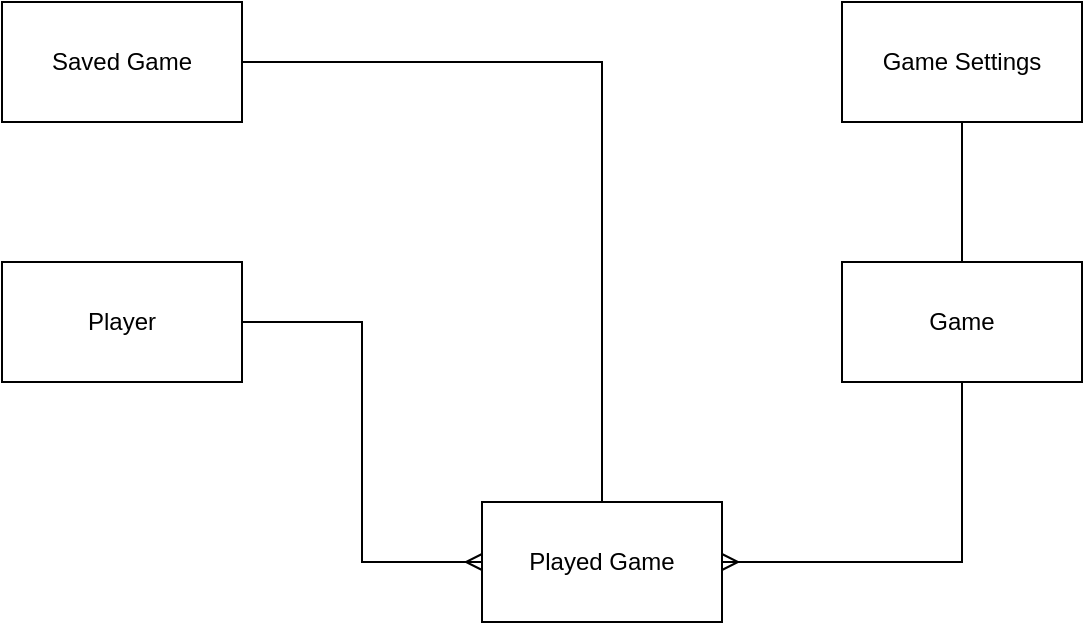 <mxfile version="16.1.2" type="device"><diagram id="Qnf85VNeTWUtFXAlK5vk" name="Page-1"><mxGraphModel dx="1038" dy="649" grid="0" gridSize="10" guides="1" tooltips="1" connect="1" arrows="1" fold="1" page="1" pageScale="1" pageWidth="1654" pageHeight="1169" math="0" shadow="0"><root><mxCell id="0"/><mxCell id="1" parent="0"/><mxCell id="9-b-FRf8x7h1NuH4a6JH-8" style="edgeStyle=orthogonalEdgeStyle;rounded=0;orthogonalLoop=1;jettySize=auto;html=1;entryX=0;entryY=0.5;entryDx=0;entryDy=0;endArrow=ERmany;endFill=0;" edge="1" parent="1" source="9-b-FRf8x7h1NuH4a6JH-2" target="9-b-FRf8x7h1NuH4a6JH-3"><mxGeometry relative="1" as="geometry"/></mxCell><mxCell id="9-b-FRf8x7h1NuH4a6JH-2" value="Player" style="rounded=0;whiteSpace=wrap;html=1;" vertex="1" parent="1"><mxGeometry x="480" y="220" width="120" height="60" as="geometry"/></mxCell><mxCell id="9-b-FRf8x7h1NuH4a6JH-3" value="Played Game" style="rounded=0;whiteSpace=wrap;html=1;" vertex="1" parent="1"><mxGeometry x="720" y="340" width="120" height="60" as="geometry"/></mxCell><mxCell id="9-b-FRf8x7h1NuH4a6JH-9" style="edgeStyle=orthogonalEdgeStyle;rounded=0;orthogonalLoop=1;jettySize=auto;html=1;entryX=0.5;entryY=0;entryDx=0;entryDy=0;endArrow=none;endFill=0;" edge="1" parent="1" source="9-b-FRf8x7h1NuH4a6JH-4" target="9-b-FRf8x7h1NuH4a6JH-3"><mxGeometry relative="1" as="geometry"/></mxCell><mxCell id="9-b-FRf8x7h1NuH4a6JH-4" value="Saved Game" style="rounded=0;whiteSpace=wrap;html=1;" vertex="1" parent="1"><mxGeometry x="480" y="90" width="120" height="60" as="geometry"/></mxCell><mxCell id="9-b-FRf8x7h1NuH4a6JH-10" style="edgeStyle=orthogonalEdgeStyle;rounded=0;orthogonalLoop=1;jettySize=auto;html=1;entryX=1;entryY=0.5;entryDx=0;entryDy=0;endArrow=ERmany;endFill=0;" edge="1" parent="1" source="9-b-FRf8x7h1NuH4a6JH-5" target="9-b-FRf8x7h1NuH4a6JH-3"><mxGeometry relative="1" as="geometry"><Array as="points"><mxPoint x="960" y="370"/></Array></mxGeometry></mxCell><mxCell id="9-b-FRf8x7h1NuH4a6JH-5" value="Game" style="rounded=0;whiteSpace=wrap;html=1;" vertex="1" parent="1"><mxGeometry x="900" y="220" width="120" height="60" as="geometry"/></mxCell><mxCell id="9-b-FRf8x7h1NuH4a6JH-11" style="edgeStyle=orthogonalEdgeStyle;rounded=0;orthogonalLoop=1;jettySize=auto;html=1;endArrow=none;endFill=0;" edge="1" parent="1" source="9-b-FRf8x7h1NuH4a6JH-6" target="9-b-FRf8x7h1NuH4a6JH-5"><mxGeometry relative="1" as="geometry"/></mxCell><mxCell id="9-b-FRf8x7h1NuH4a6JH-6" value="Game Settings" style="rounded=0;whiteSpace=wrap;html=1;" vertex="1" parent="1"><mxGeometry x="900" y="90" width="120" height="60" as="geometry"/></mxCell></root></mxGraphModel></diagram></mxfile>